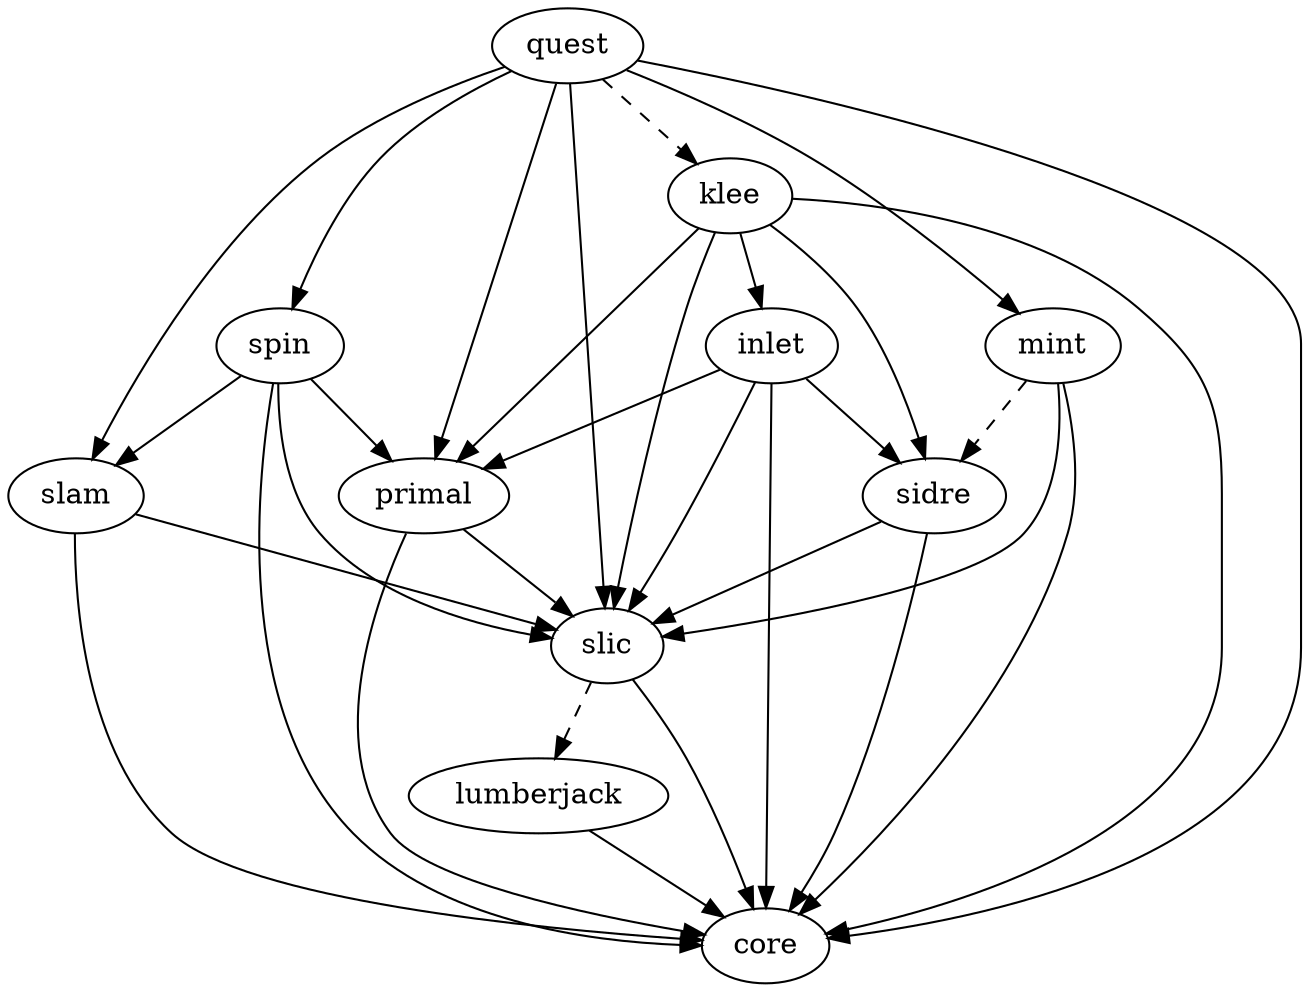 digraph dependencies {
  quest -> {slam primal mint spin};
  quest -> klee [style="dashed"];
  {inlet klee mint primal quest slam spin} -> {slic core};
  mint -> sidre [style="dashed"];
  spin -> {slam primal};
  sidre -> {slic core};
  slic -> core;
  slic -> lumberjack [style="dashed"];
  lumberjack -> core;
  inlet -> {sidre primal};
  klee -> {sidre primal inlet};
}

